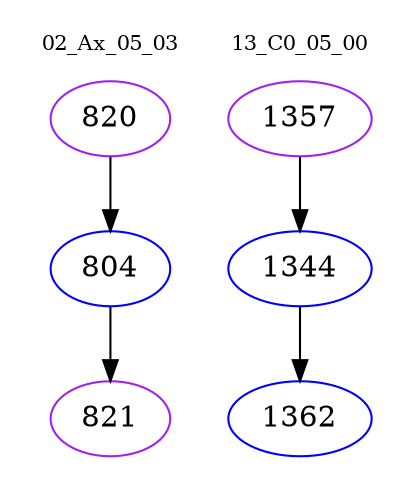 digraph{
subgraph cluster_0 {
color = white
label = "02_Ax_05_03";
fontsize=10;
T0_820 [label="820", color="purple"]
T0_820 -> T0_804 [color="black"]
T0_804 [label="804", color="blue"]
T0_804 -> T0_821 [color="black"]
T0_821 [label="821", color="purple"]
}
subgraph cluster_1 {
color = white
label = "13_C0_05_00";
fontsize=10;
T1_1357 [label="1357", color="purple"]
T1_1357 -> T1_1344 [color="black"]
T1_1344 [label="1344", color="blue"]
T1_1344 -> T1_1362 [color="black"]
T1_1362 [label="1362", color="blue"]
}
}
